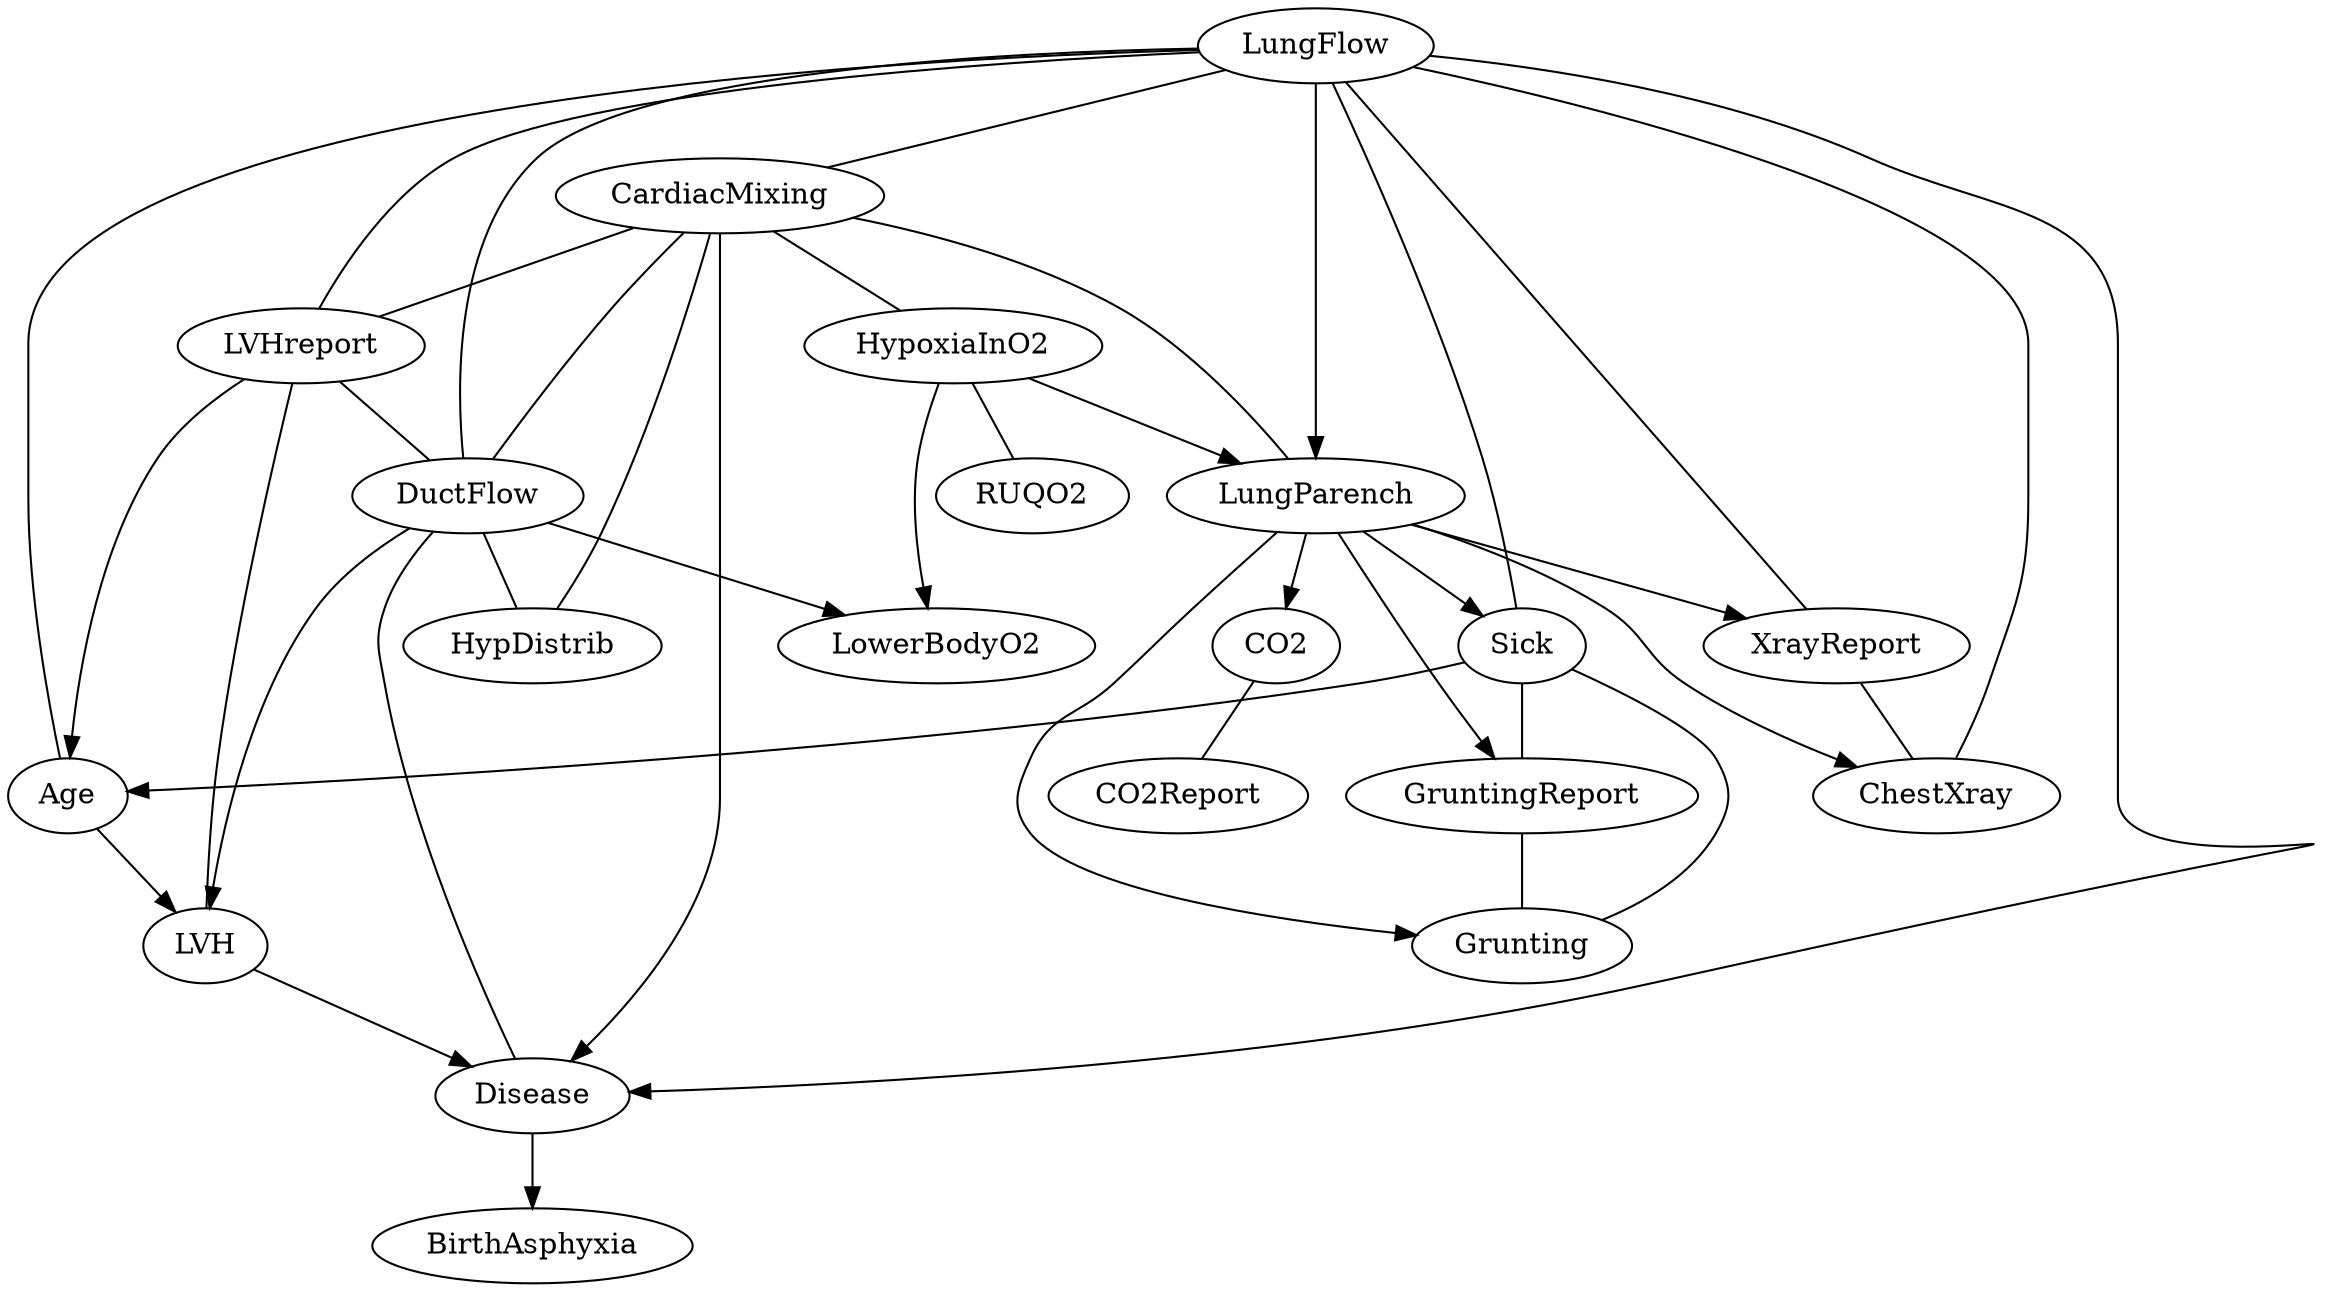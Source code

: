 digraph G {
    "LungParench" -> "GruntingReport";
    "Age" -> "LVH";
    "LungParench" -> "Grunting";
    "Sick" -> "Age";
    "DuctFlow" -> "LowerBodyO2";
    "LVHreport" -> "Age";
    "LungFlow" -> "Disease";
    "LungParench" -> "Sick";
    "DuctFlow" -> "LVH";
    "HypoxiaInO2" -> "LungParench";
    "HypoxiaInO2" -> "LowerBodyO2";
    "LungParench" -> "XrayReport";
    "LungFlow" -> "LungParench";
    "CardiacMixing" -> "Disease";
    "LungParench" -> "CO2";
    "LungParench" -> "ChestXray";
    "LVH" -> "Disease";
    "Disease" -> "BirthAsphyxia";
    "LVHreport" -> "LVH" [dir = none];
    "CardiacMixing" -> "DuctFlow" [dir = none];
    "CardiacMixing" -> "HypoxiaInO2" [dir = none];
    "LungFlow" -> "XrayReport" [dir = none];
    "DuctFlow" -> "HypDistrib" [dir = none];
    "LungFlow" -> "CardiacMixing" [dir = none];
    "GruntingReport" -> "Grunting" [dir = none];
    "LungFlow" -> "ChestXray" [dir = none];
    "Sick" -> "GruntingReport" [dir = none];
    "Sick" -> "Grunting" [dir = none];
    "CardiacMixing" -> "LungParench" [dir = none];
    "DuctFlow" -> "Disease" [dir = none];
    "LungFlow" -> "DuctFlow" [dir = none];
    "CO2" -> "CO2Report" [dir = none];
    "HypoxiaInO2" -> "RUQO2" [dir = none];
    "XrayReport" -> "ChestXray" [dir = none];
    "CardiacMixing" -> "LVHreport" [dir = none];
    "CardiacMixing" -> "HypDistrib" [dir = none];
    "LVHreport" -> "DuctFlow" [dir = none];
    "LungFlow" -> "LVHreport" [dir = none];
    "LungFlow" -> "Age" [dir = none];
    "LungFlow" -> "Sick" [dir = none];
}
